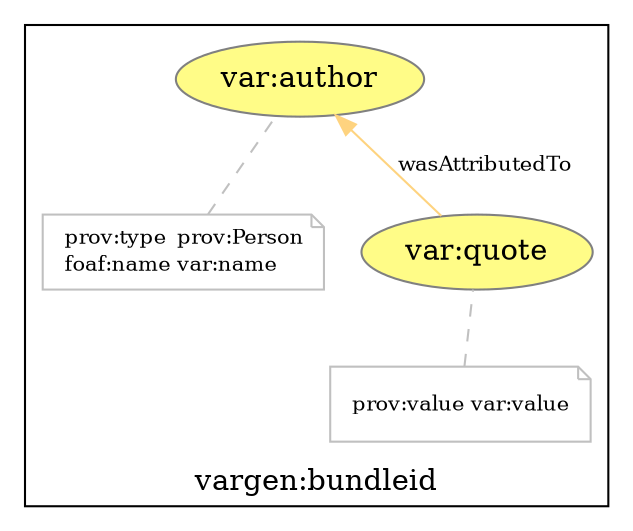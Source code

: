 digraph G {
	graph [bb="0,0,250,247",
		charset="utf-8",
		rankdir=BT
	];
	node [label="\N"];
	subgraph cluster_c1 {
		graph [URL="http://openprovenance.org/vargen#bundleid",
			bb="8,8,242,239",
			label="vargen:bundleid",
			lheight=0.21,
			lp="125,19.5",
			lwidth=1.22
		];
		n1		 [URL="http://openprovenance.org/var#quote",
			color="#808080",
			fillcolor="#FFFC87",
			height=0.5,
			label="var:quote",
			pos="190,130",
			shape=oval,
			style=filled,
			width=1.2277];
		n2		 [URL="http://openprovenance.org/var#author",
			color="#808080",
			fillcolor="#FFFC87",
			height=0.5,
			label="var:author",
			pos="118,213",
			shape=oval,
			style=filled,
			width=1.2999];
		n1 -> n2		 [color="#FED37F",
			fontsize=10.0,
			label=wasAttributedTo,
			lp="193,171.5",
			pos="e,132.55,195.63 175.43,147.39 165.09,159.03 151.03,174.84 139.41,187.91"];
		ann1		 [color=gray,
			fontcolor=black,
			fontsize=10,
			height=0.5,
			label=<<TABLE cellpadding="0" border="0">
    <TR>
        <TD align="left" href="http://www.w3.org/ns/prov#value">prov:value</TD>
        <TD align="left">var:value</TD>
    </TR>
    </TABLE>>,
			pos="183,57",
			shape=note,
			width=1.4167];
		ann1 -> n1		 [arrowhead=none,
			color=gray,
			pos="184.69,75.187 185.8,86.35 187.22,100.84 188.32,111.97",
			style=dashed];
		ann2		 [color=gray,
			fontcolor=black,
			fontsize=10,
			height=0.5,
			label=<<TABLE cellpadding="0" border="0">
    <TR>
        <TD align="left" href="http://www.w3.org/ns/prov#type">prov:type</TD>
        <TD align="left">prov:Person</TD>
    </TR>
    <TR>
        <TD align="left" href="http://xmlns.com/foaf/0.1/name">foaf:name</TD>
        <TD align="left">var:name</TD>
    </TR>
    </TABLE>>,
			pos="72,130",
			shape=note,
			width=1.5417];
		ann2 -> n2		 [arrowhead=none,
			color=gray,
			pos="81.755,148.18 89.615,162.02 100.6,181.37 108.42,195.12",
			style=dashed];
	}
}
